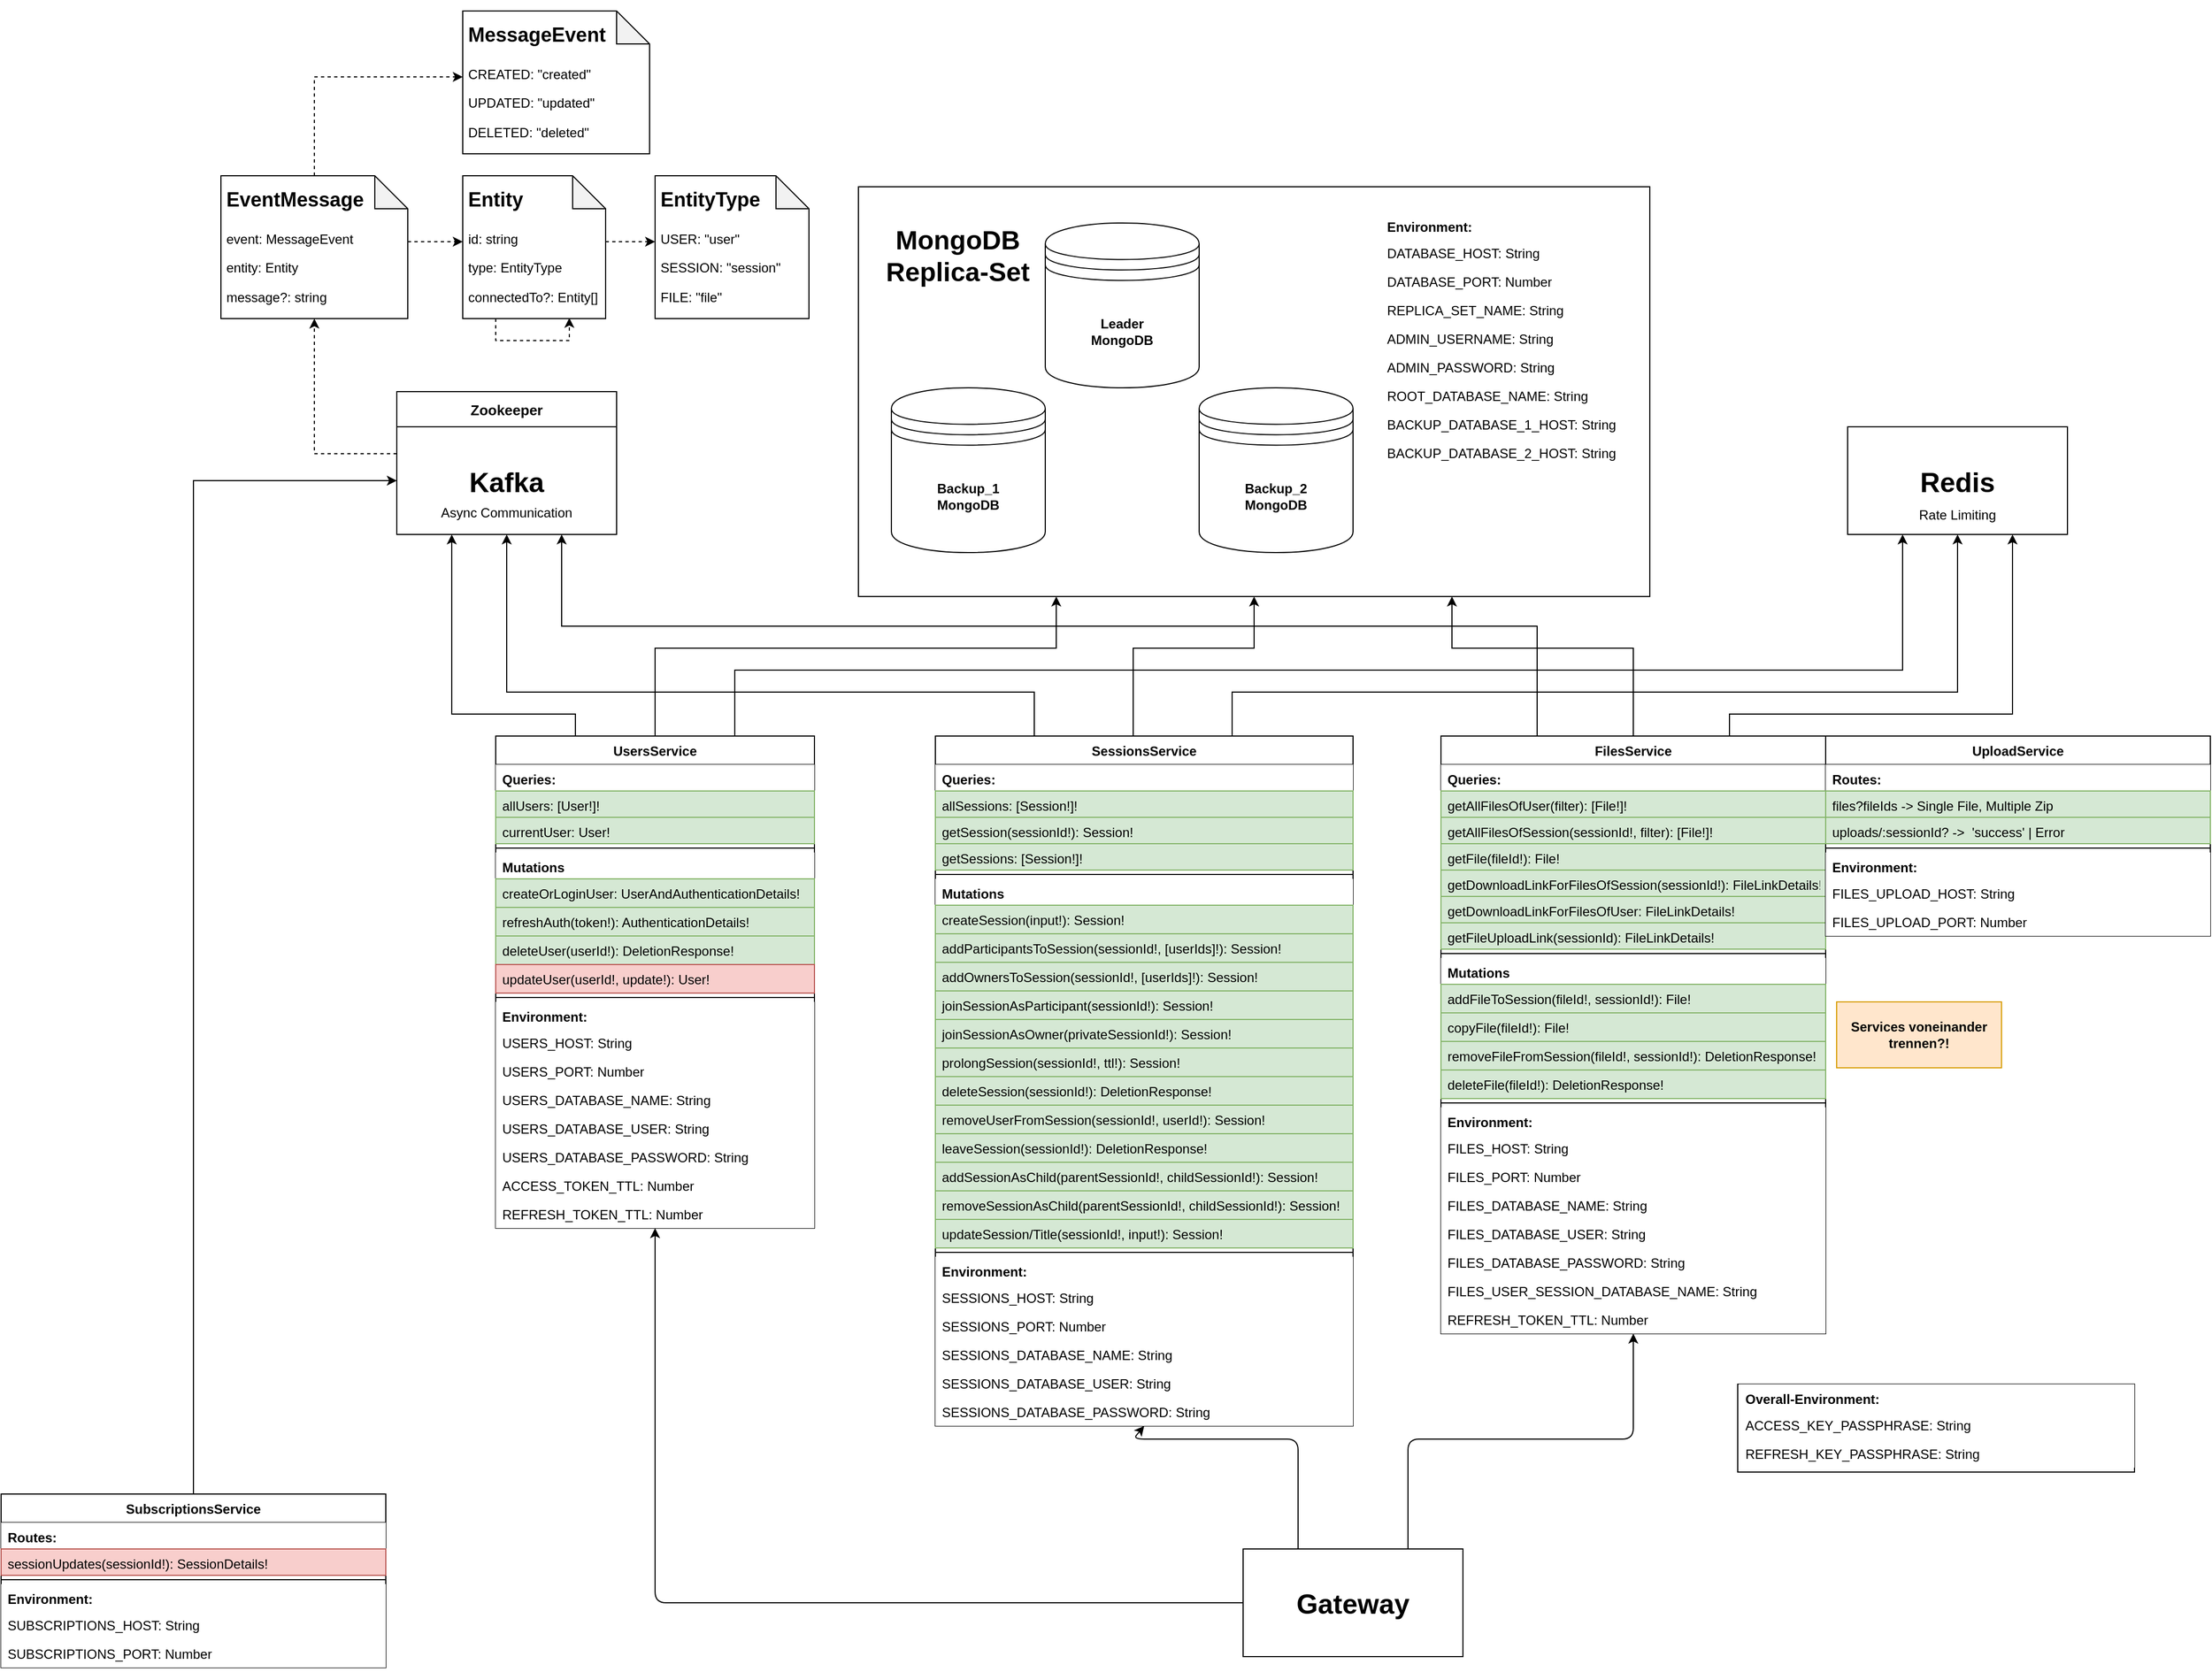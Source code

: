 <mxfile version="12.1.3" pages="1"><diagram id="fNqIOJoIhaopJWp12qnv" name="Page-1"><mxGraphModel dx="3446" dy="1988" grid="1" gridSize="10" guides="1" tooltips="1" connect="1" arrows="1" fold="1" page="1" pageScale="1" pageWidth="827" pageHeight="1169" math="0" shadow="0"><root><mxCell id="0"/><mxCell id="1" parent="0"/><mxCell id="XW1M_6b0u0QItPGbCKj_-190" style="edgeStyle=orthogonalEdgeStyle;rounded=0;orthogonalLoop=1;jettySize=auto;html=1;exitX=0.5;exitY=0;exitDx=0;exitDy=0;entryX=0.25;entryY=1;entryDx=0;entryDy=0;fontColor=#000000;" edge="1" parent="1" source="XW1M_6b0u0QItPGbCKj_-10" target="XW1M_6b0u0QItPGbCKj_-149"><mxGeometry relative="1" as="geometry"><Array as="points"><mxPoint x="185" y="450"/><mxPoint x="550" y="450"/></Array></mxGeometry></mxCell><mxCell id="XW1M_6b0u0QItPGbCKj_-191" style="edgeStyle=orthogonalEdgeStyle;rounded=0;orthogonalLoop=1;jettySize=auto;html=1;exitX=0.75;exitY=0;exitDx=0;exitDy=0;entryX=0.25;entryY=1;entryDx=0;entryDy=0;fontColor=#000000;" edge="1" parent="1" source="XW1M_6b0u0QItPGbCKj_-10" target="XW1M_6b0u0QItPGbCKj_-164"><mxGeometry relative="1" as="geometry"><Array as="points"><mxPoint x="258" y="470"/><mxPoint x="1320" y="470"/></Array></mxGeometry></mxCell><mxCell id="XW1M_6b0u0QItPGbCKj_-192" style="edgeStyle=orthogonalEdgeStyle;rounded=0;orthogonalLoop=1;jettySize=auto;html=1;exitX=0.25;exitY=0;exitDx=0;exitDy=0;entryX=0.25;entryY=1;entryDx=0;entryDy=0;fontColor=#000000;" edge="1" parent="1" source="XW1M_6b0u0QItPGbCKj_-10" target="XW1M_6b0u0QItPGbCKj_-160"><mxGeometry relative="1" as="geometry"><Array as="points"><mxPoint x="113" y="510"/><mxPoint y="510"/></Array></mxGeometry></mxCell><mxCell id="XW1M_6b0u0QItPGbCKj_-10" value="UsersService" style="swimlane;fontStyle=1;align=center;verticalAlign=top;childLayout=stackLayout;horizontal=1;startSize=26;horizontalStack=0;resizeParent=1;resizeParentMax=0;resizeLast=0;collapsible=1;marginBottom=0;fillColor=#ffffff;" vertex="1" parent="1"><mxGeometry x="40" y="530" width="290" height="448" as="geometry"/></mxCell><mxCell id="XW1M_6b0u0QItPGbCKj_-11" value="Queries:" style="text;strokeColor=none;fillColor=#ffffff;align=left;verticalAlign=top;spacingLeft=4;spacingRight=4;overflow=hidden;rotatable=0;points=[[0,0.5],[1,0.5]];portConstraint=eastwest;fontColor=#000000;fontStyle=1" vertex="1" parent="XW1M_6b0u0QItPGbCKj_-10"><mxGeometry y="26" width="290" height="24" as="geometry"/></mxCell><mxCell id="XW1M_6b0u0QItPGbCKj_-32" value="allUsers: [User!]!" style="text;strokeColor=#82b366;fillColor=#d5e8d4;align=left;verticalAlign=top;spacingLeft=4;spacingRight=4;overflow=hidden;rotatable=0;points=[[0,0.5],[1,0.5]];portConstraint=eastwest;fontStyle=0" vertex="1" parent="XW1M_6b0u0QItPGbCKj_-10"><mxGeometry y="50" width="290" height="24" as="geometry"/></mxCell><mxCell id="XW1M_6b0u0QItPGbCKj_-27" value="currentUser: User!" style="text;strokeColor=#82b366;fillColor=#d5e8d4;align=left;verticalAlign=top;spacingLeft=4;spacingRight=4;overflow=hidden;rotatable=0;points=[[0,0.5],[1,0.5]];portConstraint=eastwest;fontStyle=0" vertex="1" parent="XW1M_6b0u0QItPGbCKj_-10"><mxGeometry y="74" width="290" height="24" as="geometry"/></mxCell><mxCell id="XW1M_6b0u0QItPGbCKj_-28" value="" style="line;strokeWidth=1;fillColor=none;align=left;verticalAlign=middle;spacingTop=-1;spacingLeft=3;spacingRight=3;rotatable=0;labelPosition=right;points=[];portConstraint=eastwest;fontColor=#000000;" vertex="1" parent="XW1M_6b0u0QItPGbCKj_-10"><mxGeometry y="98" width="290" height="8" as="geometry"/></mxCell><mxCell id="XW1M_6b0u0QItPGbCKj_-33" value="Mutations" style="text;strokeColor=none;fillColor=#ffffff;align=left;verticalAlign=top;spacingLeft=4;spacingRight=4;overflow=hidden;rotatable=0;points=[[0,0.5],[1,0.5]];portConstraint=eastwest;fontColor=#000000;fontStyle=1" vertex="1" parent="XW1M_6b0u0QItPGbCKj_-10"><mxGeometry y="106" width="290" height="24" as="geometry"/></mxCell><mxCell id="XW1M_6b0u0QItPGbCKj_-26" value="createOrLoginUser: UserAndAuthenticationDetails!" style="text;strokeColor=#82b366;fillColor=#d5e8d4;align=left;verticalAlign=top;spacingLeft=4;spacingRight=4;overflow=hidden;rotatable=0;points=[[0,0.5],[1,0.5]];portConstraint=eastwest;fontStyle=0" vertex="1" parent="XW1M_6b0u0QItPGbCKj_-10"><mxGeometry y="130" width="290" height="26" as="geometry"/></mxCell><mxCell id="XW1M_6b0u0QItPGbCKj_-29" value="refreshAuth(token!): AuthenticationDetails!" style="text;strokeColor=#82b366;fillColor=#d5e8d4;align=left;verticalAlign=top;spacingLeft=4;spacingRight=4;overflow=hidden;rotatable=0;points=[[0,0.5],[1,0.5]];portConstraint=eastwest;fontStyle=0" vertex="1" parent="XW1M_6b0u0QItPGbCKj_-10"><mxGeometry y="156" width="290" height="26" as="geometry"/></mxCell><mxCell id="XW1M_6b0u0QItPGbCKj_-30" value="deleteUser(userId!): DeletionResponse!" style="text;strokeColor=#82b366;fillColor=#d5e8d4;align=left;verticalAlign=top;spacingLeft=4;spacingRight=4;overflow=hidden;rotatable=0;points=[[0,0.5],[1,0.5]];portConstraint=eastwest;fontStyle=0" vertex="1" parent="XW1M_6b0u0QItPGbCKj_-10"><mxGeometry y="182" width="290" height="26" as="geometry"/></mxCell><mxCell id="XW1M_6b0u0QItPGbCKj_-196" value="updateUser(userId!, update!): User!" style="text;strokeColor=#b85450;fillColor=#f8cecc;align=left;verticalAlign=top;spacingLeft=4;spacingRight=4;overflow=hidden;rotatable=0;points=[[0,0.5],[1,0.5]];portConstraint=eastwest;fontStyle=0" vertex="1" parent="XW1M_6b0u0QItPGbCKj_-10"><mxGeometry y="208" width="290" height="26" as="geometry"/></mxCell><mxCell id="XW1M_6b0u0QItPGbCKj_-31" value="" style="line;strokeWidth=1;fillColor=none;align=left;verticalAlign=middle;spacingTop=-1;spacingLeft=3;spacingRight=3;rotatable=0;labelPosition=right;points=[];portConstraint=eastwest;fontColor=#000000;" vertex="1" parent="XW1M_6b0u0QItPGbCKj_-10"><mxGeometry y="234" width="290" height="8" as="geometry"/></mxCell><mxCell id="XW1M_6b0u0QItPGbCKj_-34" value="Environment:" style="text;strokeColor=none;fillColor=#ffffff;align=left;verticalAlign=top;spacingLeft=4;spacingRight=4;overflow=hidden;rotatable=0;points=[[0,0.5],[1,0.5]];portConstraint=eastwest;fontColor=#000000;fontStyle=1" vertex="1" parent="XW1M_6b0u0QItPGbCKj_-10"><mxGeometry y="242" width="290" height="24" as="geometry"/></mxCell><mxCell id="XW1M_6b0u0QItPGbCKj_-13" value="USERS_HOST: String" style="text;strokeColor=none;fillColor=#ffffff;align=left;verticalAlign=top;spacingLeft=4;spacingRight=4;overflow=hidden;rotatable=0;points=[[0,0.5],[1,0.5]];portConstraint=eastwest;" vertex="1" parent="XW1M_6b0u0QItPGbCKj_-10"><mxGeometry y="266" width="290" height="26" as="geometry"/></mxCell><mxCell id="XW1M_6b0u0QItPGbCKj_-25" value="USERS_PORT: Number" style="text;strokeColor=none;fillColor=#ffffff;align=left;verticalAlign=top;spacingLeft=4;spacingRight=4;overflow=hidden;rotatable=0;points=[[0,0.5],[1,0.5]];portConstraint=eastwest;" vertex="1" parent="XW1M_6b0u0QItPGbCKj_-10"><mxGeometry y="292" width="290" height="26" as="geometry"/></mxCell><mxCell id="XW1M_6b0u0QItPGbCKj_-48" value="USERS_DATABASE_NAME: String" style="text;strokeColor=none;fillColor=#ffffff;align=left;verticalAlign=top;spacingLeft=4;spacingRight=4;overflow=hidden;rotatable=0;points=[[0,0.5],[1,0.5]];portConstraint=eastwest;" vertex="1" parent="XW1M_6b0u0QItPGbCKj_-10"><mxGeometry y="318" width="290" height="26" as="geometry"/></mxCell><mxCell id="XW1M_6b0u0QItPGbCKj_-49" value="USERS_DATABASE_USER: String" style="text;strokeColor=none;fillColor=#ffffff;align=left;verticalAlign=top;spacingLeft=4;spacingRight=4;overflow=hidden;rotatable=0;points=[[0,0.5],[1,0.5]];portConstraint=eastwest;" vertex="1" parent="XW1M_6b0u0QItPGbCKj_-10"><mxGeometry y="344" width="290" height="26" as="geometry"/></mxCell><mxCell id="XW1M_6b0u0QItPGbCKj_-50" value="USERS_DATABASE_PASSWORD: String" style="text;strokeColor=none;fillColor=#ffffff;align=left;verticalAlign=top;spacingLeft=4;spacingRight=4;overflow=hidden;rotatable=0;points=[[0,0.5],[1,0.5]];portConstraint=eastwest;" vertex="1" parent="XW1M_6b0u0QItPGbCKj_-10"><mxGeometry y="370" width="290" height="26" as="geometry"/></mxCell><mxCell id="XW1M_6b0u0QItPGbCKj_-51" value="ACCESS_TOKEN_TTL: Number" style="text;strokeColor=none;fillColor=#ffffff;align=left;verticalAlign=top;spacingLeft=4;spacingRight=4;overflow=hidden;rotatable=0;points=[[0,0.5],[1,0.5]];portConstraint=eastwest;" vertex="1" parent="XW1M_6b0u0QItPGbCKj_-10"><mxGeometry y="396" width="290" height="26" as="geometry"/></mxCell><mxCell id="XW1M_6b0u0QItPGbCKj_-52" value="REFRESH_TOKEN_TTL: Number" style="text;strokeColor=none;fillColor=#ffffff;align=left;verticalAlign=top;spacingLeft=4;spacingRight=4;overflow=hidden;rotatable=0;points=[[0,0.5],[1,0.5]];portConstraint=eastwest;" vertex="1" parent="XW1M_6b0u0QItPGbCKj_-10"><mxGeometry y="422" width="290" height="26" as="geometry"/></mxCell><mxCell id="XW1M_6b0u0QItPGbCKj_-187" style="edgeStyle=orthogonalEdgeStyle;rounded=0;orthogonalLoop=1;jettySize=auto;html=1;exitX=0.75;exitY=0;exitDx=0;exitDy=0;entryX=0.5;entryY=1;entryDx=0;entryDy=0;fontColor=#000000;" edge="1" parent="1" source="XW1M_6b0u0QItPGbCKj_-53" target="XW1M_6b0u0QItPGbCKj_-164"><mxGeometry relative="1" as="geometry"><Array as="points"><mxPoint x="710" y="490"/><mxPoint x="1370" y="490"/></Array></mxGeometry></mxCell><mxCell id="XW1M_6b0u0QItPGbCKj_-189" style="edgeStyle=orthogonalEdgeStyle;rounded=0;orthogonalLoop=1;jettySize=auto;html=1;exitX=0.5;exitY=0;exitDx=0;exitDy=0;fontColor=#000000;" edge="1" parent="1" source="XW1M_6b0u0QItPGbCKj_-53" target="XW1M_6b0u0QItPGbCKj_-149"><mxGeometry relative="1" as="geometry"><Array as="points"><mxPoint x="620" y="450"/><mxPoint x="730" y="450"/></Array></mxGeometry></mxCell><mxCell id="XW1M_6b0u0QItPGbCKj_-193" style="edgeStyle=orthogonalEdgeStyle;rounded=0;orthogonalLoop=1;jettySize=auto;html=1;exitX=0.25;exitY=0;exitDx=0;exitDy=0;entryX=0.5;entryY=1;entryDx=0;entryDy=0;fontColor=#000000;" edge="1" parent="1" source="XW1M_6b0u0QItPGbCKj_-53" target="XW1M_6b0u0QItPGbCKj_-160"><mxGeometry relative="1" as="geometry"><Array as="points"><mxPoint x="530" y="490"/><mxPoint x="50" y="490"/></Array></mxGeometry></mxCell><mxCell id="XW1M_6b0u0QItPGbCKj_-53" value="SessionsService" style="swimlane;fontStyle=1;align=center;verticalAlign=top;childLayout=stackLayout;horizontal=1;startSize=26;horizontalStack=0;resizeParent=1;resizeParentMax=0;resizeLast=0;collapsible=1;marginBottom=0;fillColor=#ffffff;" vertex="1" parent="1"><mxGeometry x="440" y="530" width="380" height="628" as="geometry"/></mxCell><mxCell id="XW1M_6b0u0QItPGbCKj_-54" value="Queries:" style="text;strokeColor=none;fillColor=#ffffff;align=left;verticalAlign=top;spacingLeft=4;spacingRight=4;overflow=hidden;rotatable=0;points=[[0,0.5],[1,0.5]];portConstraint=eastwest;fontColor=#000000;fontStyle=1" vertex="1" parent="XW1M_6b0u0QItPGbCKj_-53"><mxGeometry y="26" width="380" height="24" as="geometry"/></mxCell><mxCell id="XW1M_6b0u0QItPGbCKj_-55" value="allSessions: [Session!]!" style="text;strokeColor=#82b366;fillColor=#d5e8d4;align=left;verticalAlign=top;spacingLeft=4;spacingRight=4;overflow=hidden;rotatable=0;points=[[0,0.5],[1,0.5]];portConstraint=eastwest;fontStyle=0" vertex="1" parent="XW1M_6b0u0QItPGbCKj_-53"><mxGeometry y="50" width="380" height="24" as="geometry"/></mxCell><mxCell id="XW1M_6b0u0QItPGbCKj_-56" value="getSession(sessionId!): Session!" style="text;strokeColor=#82b366;fillColor=#d5e8d4;align=left;verticalAlign=top;spacingLeft=4;spacingRight=4;overflow=hidden;rotatable=0;points=[[0,0.5],[1,0.5]];portConstraint=eastwest;fontStyle=0" vertex="1" parent="XW1M_6b0u0QItPGbCKj_-53"><mxGeometry y="74" width="380" height="24" as="geometry"/></mxCell><mxCell id="XW1M_6b0u0QItPGbCKj_-197" value="getSessions: [Session!]!" style="text;strokeColor=#82b366;fillColor=#d5e8d4;align=left;verticalAlign=top;spacingLeft=4;spacingRight=4;overflow=hidden;rotatable=0;points=[[0,0.5],[1,0.5]];portConstraint=eastwest;fontStyle=0" vertex="1" parent="XW1M_6b0u0QItPGbCKj_-53"><mxGeometry y="98" width="380" height="24" as="geometry"/></mxCell><mxCell id="XW1M_6b0u0QItPGbCKj_-57" value="" style="line;strokeWidth=1;fillColor=none;align=left;verticalAlign=middle;spacingTop=-1;spacingLeft=3;spacingRight=3;rotatable=0;labelPosition=right;points=[];portConstraint=eastwest;fontColor=#000000;" vertex="1" parent="XW1M_6b0u0QItPGbCKj_-53"><mxGeometry y="122" width="380" height="8" as="geometry"/></mxCell><mxCell id="XW1M_6b0u0QItPGbCKj_-58" value="Mutations" style="text;strokeColor=none;fillColor=#ffffff;align=left;verticalAlign=top;spacingLeft=4;spacingRight=4;overflow=hidden;rotatable=0;points=[[0,0.5],[1,0.5]];portConstraint=eastwest;fontColor=#000000;fontStyle=1" vertex="1" parent="XW1M_6b0u0QItPGbCKj_-53"><mxGeometry y="130" width="380" height="24" as="geometry"/></mxCell><mxCell id="XW1M_6b0u0QItPGbCKj_-59" value="createSession(input!): Session!" style="text;strokeColor=#82b366;fillColor=#d5e8d4;align=left;verticalAlign=top;spacingLeft=4;spacingRight=4;overflow=hidden;rotatable=0;points=[[0,0.5],[1,0.5]];portConstraint=eastwest;fontStyle=0" vertex="1" parent="XW1M_6b0u0QItPGbCKj_-53"><mxGeometry y="154" width="380" height="26" as="geometry"/></mxCell><mxCell id="XW1M_6b0u0QItPGbCKj_-60" value="addParticipantsToSession(sessionId!, [userIds]!): Session!" style="text;strokeColor=#82b366;fillColor=#d5e8d4;align=left;verticalAlign=top;spacingLeft=4;spacingRight=4;overflow=hidden;rotatable=0;points=[[0,0.5],[1,0.5]];portConstraint=eastwest;fontStyle=0" vertex="1" parent="XW1M_6b0u0QItPGbCKj_-53"><mxGeometry y="180" width="380" height="26" as="geometry"/></mxCell><mxCell id="XW1M_6b0u0QItPGbCKj_-71" value="addOwnersToSession(sessionId!, [userIds]!): Session!" style="text;strokeColor=#82b366;fillColor=#d5e8d4;align=left;verticalAlign=top;spacingLeft=4;spacingRight=4;overflow=hidden;rotatable=0;points=[[0,0.5],[1,0.5]];portConstraint=eastwest;fontStyle=0" vertex="1" parent="XW1M_6b0u0QItPGbCKj_-53"><mxGeometry y="206" width="380" height="26" as="geometry"/></mxCell><mxCell id="XW1M_6b0u0QItPGbCKj_-73" value="joinSessionAsParticipant(sessionId!): Session!" style="text;strokeColor=#82b366;fillColor=#d5e8d4;align=left;verticalAlign=top;spacingLeft=4;spacingRight=4;overflow=hidden;rotatable=0;points=[[0,0.5],[1,0.5]];portConstraint=eastwest;fontStyle=0" vertex="1" parent="XW1M_6b0u0QItPGbCKj_-53"><mxGeometry y="232" width="380" height="26" as="geometry"/></mxCell><mxCell id="XW1M_6b0u0QItPGbCKj_-72" value="joinSessionAsOwner(privateSessionId!): Session!" style="text;strokeColor=#82b366;fillColor=#d5e8d4;align=left;verticalAlign=top;spacingLeft=4;spacingRight=4;overflow=hidden;rotatable=0;points=[[0,0.5],[1,0.5]];portConstraint=eastwest;fontStyle=0" vertex="1" parent="XW1M_6b0u0QItPGbCKj_-53"><mxGeometry y="258" width="380" height="26" as="geometry"/></mxCell><mxCell id="XW1M_6b0u0QItPGbCKj_-74" value="prolongSession(sessionId!, ttl!): Session!" style="text;strokeColor=#82b366;fillColor=#d5e8d4;align=left;verticalAlign=top;spacingLeft=4;spacingRight=4;overflow=hidden;rotatable=0;points=[[0,0.5],[1,0.5]];portConstraint=eastwest;fontStyle=0" vertex="1" parent="XW1M_6b0u0QItPGbCKj_-53"><mxGeometry y="284" width="380" height="26" as="geometry"/></mxCell><mxCell id="XW1M_6b0u0QItPGbCKj_-61" value="deleteSession(sessionId!): DeletionResponse!" style="text;strokeColor=#82b366;fillColor=#d5e8d4;align=left;verticalAlign=top;spacingLeft=4;spacingRight=4;overflow=hidden;rotatable=0;points=[[0,0.5],[1,0.5]];portConstraint=eastwest;fontStyle=0" vertex="1" parent="XW1M_6b0u0QItPGbCKj_-53"><mxGeometry y="310" width="380" height="26" as="geometry"/></mxCell><mxCell id="XW1M_6b0u0QItPGbCKj_-75" value="removeUserFromSession(sessionId!, userId!): Session!" style="text;strokeColor=#82b366;fillColor=#d5e8d4;align=left;verticalAlign=top;spacingLeft=4;spacingRight=4;overflow=hidden;rotatable=0;points=[[0,0.5],[1,0.5]];portConstraint=eastwest;fontStyle=0" vertex="1" parent="XW1M_6b0u0QItPGbCKj_-53"><mxGeometry y="336" width="380" height="26" as="geometry"/></mxCell><mxCell id="XW1M_6b0u0QItPGbCKj_-76" value="leaveSession(sessionId!): DeletionResponse!" style="text;strokeColor=#82b366;fillColor=#d5e8d4;align=left;verticalAlign=top;spacingLeft=4;spacingRight=4;overflow=hidden;rotatable=0;points=[[0,0.5],[1,0.5]];portConstraint=eastwest;fontStyle=0" vertex="1" parent="XW1M_6b0u0QItPGbCKj_-53"><mxGeometry y="362" width="380" height="26" as="geometry"/></mxCell><mxCell id="XW1M_6b0u0QItPGbCKj_-77" value="addSessionAsChild(parentSessionId!, childSessionId!): Session!" style="text;strokeColor=#82b366;fillColor=#d5e8d4;align=left;verticalAlign=top;spacingLeft=4;spacingRight=4;overflow=hidden;rotatable=0;points=[[0,0.5],[1,0.5]];portConstraint=eastwest;fontStyle=0" vertex="1" parent="XW1M_6b0u0QItPGbCKj_-53"><mxGeometry y="388" width="380" height="26" as="geometry"/></mxCell><mxCell id="XW1M_6b0u0QItPGbCKj_-198" value="removeSessionAsChild(parentSessionId!, childSessionId!): Session!" style="text;strokeColor=#82b366;fillColor=#d5e8d4;align=left;verticalAlign=top;spacingLeft=4;spacingRight=4;overflow=hidden;rotatable=0;points=[[0,0.5],[1,0.5]];portConstraint=eastwest;fontStyle=0" vertex="1" parent="XW1M_6b0u0QItPGbCKj_-53"><mxGeometry y="414" width="380" height="26" as="geometry"/></mxCell><mxCell id="XW1M_6b0u0QItPGbCKj_-199" value="updateSession/Title(sessionId!, input!): Session!" style="text;strokeColor=#82b366;fillColor=#d5e8d4;align=left;verticalAlign=top;spacingLeft=4;spacingRight=4;overflow=hidden;rotatable=0;points=[[0,0.5],[1,0.5]];portConstraint=eastwest;fontStyle=0" vertex="1" parent="XW1M_6b0u0QItPGbCKj_-53"><mxGeometry y="440" width="380" height="26" as="geometry"/></mxCell><mxCell id="XW1M_6b0u0QItPGbCKj_-62" value="" style="line;strokeWidth=1;fillColor=none;align=left;verticalAlign=middle;spacingTop=-1;spacingLeft=3;spacingRight=3;rotatable=0;labelPosition=right;points=[];portConstraint=eastwest;fontColor=#000000;" vertex="1" parent="XW1M_6b0u0QItPGbCKj_-53"><mxGeometry y="466" width="380" height="8" as="geometry"/></mxCell><mxCell id="XW1M_6b0u0QItPGbCKj_-63" value="Environment:" style="text;strokeColor=none;fillColor=#ffffff;align=left;verticalAlign=top;spacingLeft=4;spacingRight=4;overflow=hidden;rotatable=0;points=[[0,0.5],[1,0.5]];portConstraint=eastwest;fontColor=#000000;fontStyle=1" vertex="1" parent="XW1M_6b0u0QItPGbCKj_-53"><mxGeometry y="474" width="380" height="24" as="geometry"/></mxCell><mxCell id="XW1M_6b0u0QItPGbCKj_-64" value="SESSIONS_HOST: String" style="text;strokeColor=none;fillColor=#ffffff;align=left;verticalAlign=top;spacingLeft=4;spacingRight=4;overflow=hidden;rotatable=0;points=[[0,0.5],[1,0.5]];portConstraint=eastwest;" vertex="1" parent="XW1M_6b0u0QItPGbCKj_-53"><mxGeometry y="498" width="380" height="26" as="geometry"/></mxCell><mxCell id="XW1M_6b0u0QItPGbCKj_-65" value="SESSIONS_PORT: Number" style="text;strokeColor=none;fillColor=#ffffff;align=left;verticalAlign=top;spacingLeft=4;spacingRight=4;overflow=hidden;rotatable=0;points=[[0,0.5],[1,0.5]];portConstraint=eastwest;" vertex="1" parent="XW1M_6b0u0QItPGbCKj_-53"><mxGeometry y="524" width="380" height="26" as="geometry"/></mxCell><mxCell id="XW1M_6b0u0QItPGbCKj_-66" value="SESSIONS_DATABASE_NAME: String" style="text;strokeColor=none;fillColor=#ffffff;align=left;verticalAlign=top;spacingLeft=4;spacingRight=4;overflow=hidden;rotatable=0;points=[[0,0.5],[1,0.5]];portConstraint=eastwest;" vertex="1" parent="XW1M_6b0u0QItPGbCKj_-53"><mxGeometry y="550" width="380" height="26" as="geometry"/></mxCell><mxCell id="XW1M_6b0u0QItPGbCKj_-67" value="SESSIONS_DATABASE_USER: String" style="text;strokeColor=none;fillColor=#ffffff;align=left;verticalAlign=top;spacingLeft=4;spacingRight=4;overflow=hidden;rotatable=0;points=[[0,0.5],[1,0.5]];portConstraint=eastwest;" vertex="1" parent="XW1M_6b0u0QItPGbCKj_-53"><mxGeometry y="576" width="380" height="26" as="geometry"/></mxCell><mxCell id="XW1M_6b0u0QItPGbCKj_-68" value="SESSIONS_DATABASE_PASSWORD: String" style="text;strokeColor=none;fillColor=#ffffff;align=left;verticalAlign=top;spacingLeft=4;spacingRight=4;overflow=hidden;rotatable=0;points=[[0,0.5],[1,0.5]];portConstraint=eastwest;" vertex="1" parent="XW1M_6b0u0QItPGbCKj_-53"><mxGeometry y="602" width="380" height="26" as="geometry"/></mxCell><mxCell id="XW1M_6b0u0QItPGbCKj_-147" value="" style="group" vertex="1" connectable="0" parent="1"><mxGeometry x="1170" y="1120" width="361" height="80" as="geometry"/></mxCell><mxCell id="XW1M_6b0u0QItPGbCKj_-145" value="" style="rounded=0;whiteSpace=wrap;html=1;strokeColor=#000000;fillColor=#ffffff;fontColor=#000000;" vertex="1" parent="XW1M_6b0u0QItPGbCKj_-147"><mxGeometry width="361" height="80" as="geometry"/></mxCell><mxCell id="XW1M_6b0u0QItPGbCKj_-142" value="Overall-Environment:" style="text;strokeColor=none;fillColor=#ffffff;align=left;verticalAlign=top;spacingLeft=4;spacingRight=4;overflow=hidden;rotatable=0;points=[[0,0.5],[1,0.5]];portConstraint=eastwest;fontColor=#000000;fontStyle=1" vertex="1" parent="XW1M_6b0u0QItPGbCKj_-147"><mxGeometry x="1" width="360" height="24" as="geometry"/></mxCell><mxCell id="XW1M_6b0u0QItPGbCKj_-143" value="ACCESS_KEY_PASSPHRASE: String" style="text;strokeColor=none;fillColor=#ffffff;align=left;verticalAlign=top;spacingLeft=4;spacingRight=4;overflow=hidden;rotatable=0;points=[[0,0.5],[1,0.5]];portConstraint=eastwest;" vertex="1" parent="XW1M_6b0u0QItPGbCKj_-147"><mxGeometry x="1" y="24" width="360" height="26" as="geometry"/></mxCell><mxCell id="XW1M_6b0u0QItPGbCKj_-144" value="REFRESH_KEY_PASSPHRASE: String" style="text;strokeColor=none;fillColor=#ffffff;align=left;verticalAlign=top;spacingLeft=4;spacingRight=4;overflow=hidden;rotatable=0;points=[[0,0.5],[1,0.5]];portConstraint=eastwest;" vertex="1" parent="XW1M_6b0u0QItPGbCKj_-147"><mxGeometry x="1" y="50" width="360" height="26" as="geometry"/></mxCell><mxCell id="XW1M_6b0u0QItPGbCKj_-150" value="" style="group" vertex="1" connectable="0" parent="1"><mxGeometry x="370" y="30" width="720" height="373" as="geometry"/></mxCell><mxCell id="XW1M_6b0u0QItPGbCKj_-149" value="" style="rounded=0;whiteSpace=wrap;html=1;strokeColor=#000000;fillColor=#ffffff;fontColor=#000000;" vertex="1" parent="XW1M_6b0u0QItPGbCKj_-150"><mxGeometry width="720" height="373" as="geometry"/></mxCell><mxCell id="XW1M_6b0u0QItPGbCKj_-126" value="&lt;b&gt;Leader&lt;br&gt;MongoDB&lt;/b&gt;" style="shape=datastore;whiteSpace=wrap;html=1;" vertex="1" parent="XW1M_6b0u0QItPGbCKj_-150"><mxGeometry x="170" y="33" width="140" height="150" as="geometry"/></mxCell><mxCell id="XW1M_6b0u0QItPGbCKj_-127" value="&lt;b&gt;Backup_1&lt;br&gt;MongoDB&lt;/b&gt;" style="shape=datastore;whiteSpace=wrap;html=1;" vertex="1" parent="XW1M_6b0u0QItPGbCKj_-150"><mxGeometry x="30" y="183" width="140" height="150" as="geometry"/></mxCell><mxCell id="XW1M_6b0u0QItPGbCKj_-128" value="&lt;b&gt;Backup_2&lt;br&gt;MongoDB&lt;/b&gt;" style="shape=datastore;whiteSpace=wrap;html=1;" vertex="1" parent="XW1M_6b0u0QItPGbCKj_-150"><mxGeometry x="310" y="183" width="140" height="150" as="geometry"/></mxCell><mxCell id="XW1M_6b0u0QItPGbCKj_-130" value="MongoDB&lt;br&gt;Replica-Set" style="text;strokeColor=none;fillColor=none;html=1;fontSize=24;fontStyle=1;verticalAlign=middle;align=center;" vertex="1" parent="XW1M_6b0u0QItPGbCKj_-150"><mxGeometry x="40" y="43" width="100" height="40" as="geometry"/></mxCell><mxCell id="XW1M_6b0u0QItPGbCKj_-132" value="Environment:" style="text;strokeColor=none;fillColor=#ffffff;align=left;verticalAlign=top;spacingLeft=4;spacingRight=4;overflow=hidden;rotatable=0;points=[[0,0.5],[1,0.5]];portConstraint=eastwest;fontColor=#000000;fontStyle=1" vertex="1" parent="XW1M_6b0u0QItPGbCKj_-150"><mxGeometry x="475" y="23" width="225" height="24" as="geometry"/></mxCell><mxCell id="XW1M_6b0u0QItPGbCKj_-133" value="DATABASE_HOST: String" style="text;strokeColor=none;fillColor=#ffffff;align=left;verticalAlign=top;spacingLeft=4;spacingRight=4;overflow=hidden;rotatable=0;points=[[0,0.5],[1,0.5]];portConstraint=eastwest;" vertex="1" parent="XW1M_6b0u0QItPGbCKj_-150"><mxGeometry x="475" y="47" width="225" height="26" as="geometry"/></mxCell><mxCell id="XW1M_6b0u0QItPGbCKj_-134" value="DATABASE_PORT: Number" style="text;strokeColor=none;fillColor=#ffffff;align=left;verticalAlign=top;spacingLeft=4;spacingRight=4;overflow=hidden;rotatable=0;points=[[0,0.5],[1,0.5]];portConstraint=eastwest;" vertex="1" parent="XW1M_6b0u0QItPGbCKj_-150"><mxGeometry x="475" y="73" width="235" height="26" as="geometry"/></mxCell><mxCell id="XW1M_6b0u0QItPGbCKj_-135" value="REPLICA_SET_NAME: String" style="text;strokeColor=none;fillColor=#ffffff;align=left;verticalAlign=top;spacingLeft=4;spacingRight=4;overflow=hidden;rotatable=0;points=[[0,0.5],[1,0.5]];portConstraint=eastwest;" vertex="1" parent="XW1M_6b0u0QItPGbCKj_-150"><mxGeometry x="475" y="99" width="235" height="26" as="geometry"/></mxCell><mxCell id="XW1M_6b0u0QItPGbCKj_-137" value="ADMIN_USERNAME: String" style="text;strokeColor=none;fillColor=#ffffff;align=left;verticalAlign=top;spacingLeft=4;spacingRight=4;overflow=hidden;rotatable=0;points=[[0,0.5],[1,0.5]];portConstraint=eastwest;" vertex="1" parent="XW1M_6b0u0QItPGbCKj_-150"><mxGeometry x="475" y="125" width="235" height="26" as="geometry"/></mxCell><mxCell id="XW1M_6b0u0QItPGbCKj_-138" value="ADMIN_PASSWORD: String" style="text;strokeColor=none;fillColor=#ffffff;align=left;verticalAlign=top;spacingLeft=4;spacingRight=4;overflow=hidden;rotatable=0;points=[[0,0.5],[1,0.5]];portConstraint=eastwest;" vertex="1" parent="XW1M_6b0u0QItPGbCKj_-150"><mxGeometry x="475" y="151" width="235" height="26" as="geometry"/></mxCell><mxCell id="XW1M_6b0u0QItPGbCKj_-139" value="ROOT_DATABASE_NAME: String" style="text;strokeColor=none;fillColor=#ffffff;align=left;verticalAlign=top;spacingLeft=4;spacingRight=4;overflow=hidden;rotatable=0;points=[[0,0.5],[1,0.5]];portConstraint=eastwest;" vertex="1" parent="XW1M_6b0u0QItPGbCKj_-150"><mxGeometry x="475" y="177" width="235" height="26" as="geometry"/></mxCell><mxCell id="XW1M_6b0u0QItPGbCKj_-140" value="BACKUP_DATABASE_1_HOST: String" style="text;strokeColor=none;fillColor=#ffffff;align=left;verticalAlign=top;spacingLeft=4;spacingRight=4;overflow=hidden;rotatable=0;points=[[0,0.5],[1,0.5]];portConstraint=eastwest;" vertex="1" parent="XW1M_6b0u0QItPGbCKj_-150"><mxGeometry x="475" y="203" width="235" height="26" as="geometry"/></mxCell><mxCell id="XW1M_6b0u0QItPGbCKj_-141" value="BACKUP_DATABASE_2_HOST: String" style="text;strokeColor=none;fillColor=#ffffff;align=left;verticalAlign=top;spacingLeft=4;spacingRight=4;overflow=hidden;rotatable=0;points=[[0,0.5],[1,0.5]];portConstraint=eastwest;" vertex="1" parent="XW1M_6b0u0QItPGbCKj_-150"><mxGeometry x="475" y="229" width="235" height="26" as="geometry"/></mxCell><mxCell id="XW1M_6b0u0QItPGbCKj_-167" value="" style="group" vertex="1" connectable="0" parent="1"><mxGeometry x="1270" y="248.5" width="200" height="98" as="geometry"/></mxCell><mxCell id="XW1M_6b0u0QItPGbCKj_-164" value="&lt;b&gt;&lt;font style=&quot;font-size: 25px&quot;&gt;Redis&lt;br&gt;&lt;/font&gt;&lt;/b&gt;" style="rounded=0;whiteSpace=wrap;html=1;strokeColor=#000000;fillColor=#ffffff;fontColor=#000000;" vertex="1" parent="XW1M_6b0u0QItPGbCKj_-167"><mxGeometry width="200" height="98" as="geometry"/></mxCell><mxCell id="XW1M_6b0u0QItPGbCKj_-166" value="Rate Limiting" style="text;html=1;strokeColor=none;fillColor=none;align=center;verticalAlign=middle;whiteSpace=wrap;rounded=0;fontColor=#000000;" vertex="1" parent="XW1M_6b0u0QItPGbCKj_-167"><mxGeometry x="25" y="70" width="150" height="20" as="geometry"/></mxCell><mxCell id="XW1M_6b0u0QItPGbCKj_-168" value="" style="group" vertex="1" connectable="0" parent="1"><mxGeometry x="-50" y="216.5" width="200" height="130" as="geometry"/></mxCell><mxCell id="XW1M_6b0u0QItPGbCKj_-162" value="" style="group" vertex="1" connectable="0" parent="XW1M_6b0u0QItPGbCKj_-168"><mxGeometry width="200" height="130" as="geometry"/></mxCell><mxCell id="XW1M_6b0u0QItPGbCKj_-160" value="&lt;b style=&quot;font-size: 25px&quot;&gt;&lt;font style=&quot;font-size: 25px&quot;&gt;Kafka&lt;br&gt;&lt;/font&gt;&lt;/b&gt;" style="rounded=0;whiteSpace=wrap;html=1;strokeColor=#000000;fillColor=#ffffff;fontColor=#000000;" vertex="1" parent="XW1M_6b0u0QItPGbCKj_-162"><mxGeometry y="32" width="200" height="98" as="geometry"/></mxCell><mxCell id="XW1M_6b0u0QItPGbCKj_-161" value="&lt;b&gt;&lt;font style=&quot;font-size: 13px&quot;&gt;Zookeeper&lt;/font&gt;&lt;/b&gt;" style="rounded=0;whiteSpace=wrap;html=1;strokeColor=#000000;fillColor=#ffffff;fontColor=#000000;" vertex="1" parent="XW1M_6b0u0QItPGbCKj_-162"><mxGeometry width="200" height="32" as="geometry"/></mxCell><mxCell id="XW1M_6b0u0QItPGbCKj_-165" value="Async Communication" style="text;html=1;strokeColor=none;fillColor=none;align=center;verticalAlign=middle;whiteSpace=wrap;rounded=0;fontColor=#000000;" vertex="1" parent="XW1M_6b0u0QItPGbCKj_-162"><mxGeometry x="25" y="100" width="150" height="20" as="geometry"/></mxCell><mxCell id="XW1M_6b0u0QItPGbCKj_-195" style="edgeStyle=orthogonalEdgeStyle;rounded=0;orthogonalLoop=1;jettySize=auto;html=1;exitX=0.5;exitY=0;exitDx=0;exitDy=0;entryX=0;entryY=0.5;entryDx=0;entryDy=0;fontColor=#000000;" edge="1" parent="1" source="XW1M_6b0u0QItPGbCKj_-172" target="XW1M_6b0u0QItPGbCKj_-160"><mxGeometry relative="1" as="geometry"/></mxCell><mxCell id="XW1M_6b0u0QItPGbCKj_-172" value="SubscriptionsService" style="swimlane;fontStyle=1;align=center;verticalAlign=top;childLayout=stackLayout;horizontal=1;startSize=26;horizontalStack=0;resizeParent=1;resizeParentMax=0;resizeLast=0;collapsible=1;marginBottom=0;fillColor=#ffffff;" vertex="1" parent="1"><mxGeometry x="-410" y="1220" width="350" height="158" as="geometry"/></mxCell><mxCell id="XW1M_6b0u0QItPGbCKj_-173" value="Routes:" style="text;strokeColor=none;fillColor=#ffffff;align=left;verticalAlign=top;spacingLeft=4;spacingRight=4;overflow=hidden;rotatable=0;points=[[0,0.5],[1,0.5]];portConstraint=eastwest;fontColor=#000000;fontStyle=1" vertex="1" parent="XW1M_6b0u0QItPGbCKj_-172"><mxGeometry y="26" width="350" height="24" as="geometry"/></mxCell><mxCell id="XW1M_6b0u0QItPGbCKj_-177" value="sessionUpdates(sessionId!): SessionDetails!" style="text;strokeColor=#b85450;fillColor=#f8cecc;align=left;verticalAlign=top;spacingLeft=4;spacingRight=4;overflow=hidden;rotatable=0;points=[[0,0.5],[1,0.5]];portConstraint=eastwest;fontStyle=0" vertex="1" parent="XW1M_6b0u0QItPGbCKj_-172"><mxGeometry y="50" width="350" height="24" as="geometry"/></mxCell><mxCell id="XW1M_6b0u0QItPGbCKj_-178" value="" style="line;strokeWidth=1;fillColor=none;align=left;verticalAlign=middle;spacingTop=-1;spacingLeft=3;spacingRight=3;rotatable=0;labelPosition=right;points=[];portConstraint=eastwest;fontColor=#000000;" vertex="1" parent="XW1M_6b0u0QItPGbCKj_-172"><mxGeometry y="74" width="350" height="8" as="geometry"/></mxCell><mxCell id="XW1M_6b0u0QItPGbCKj_-179" value="Environment:" style="text;strokeColor=none;fillColor=#ffffff;align=left;verticalAlign=top;spacingLeft=4;spacingRight=4;overflow=hidden;rotatable=0;points=[[0,0.5],[1,0.5]];portConstraint=eastwest;fontColor=#000000;fontStyle=1" vertex="1" parent="XW1M_6b0u0QItPGbCKj_-172"><mxGeometry y="82" width="350" height="24" as="geometry"/></mxCell><mxCell id="XW1M_6b0u0QItPGbCKj_-180" value="SUBSCRIPTIONS_HOST: String" style="text;strokeColor=none;fillColor=#ffffff;align=left;verticalAlign=top;spacingLeft=4;spacingRight=4;overflow=hidden;rotatable=0;points=[[0,0.5],[1,0.5]];portConstraint=eastwest;" vertex="1" parent="XW1M_6b0u0QItPGbCKj_-172"><mxGeometry y="106" width="350" height="26" as="geometry"/></mxCell><mxCell id="XW1M_6b0u0QItPGbCKj_-181" value="SUBSCRIPTIONS_PORT: Number" style="text;strokeColor=none;fillColor=#ffffff;align=left;verticalAlign=top;spacingLeft=4;spacingRight=4;overflow=hidden;rotatable=0;points=[[0,0.5],[1,0.5]];portConstraint=eastwest;" vertex="1" parent="XW1M_6b0u0QItPGbCKj_-172"><mxGeometry y="132" width="350" height="26" as="geometry"/></mxCell><mxCell id="XW1M_6b0u0QItPGbCKj_-169" value="" style="group" vertex="1" connectable="0" parent="1"><mxGeometry x="720" y="1270" width="200" height="98" as="geometry"/></mxCell><mxCell id="XW1M_6b0u0QItPGbCKj_-170" value="&lt;b&gt;&lt;font style=&quot;font-size: 25px&quot;&gt;Gateway&lt;br&gt;&lt;/font&gt;&lt;/b&gt;" style="rounded=0;whiteSpace=wrap;html=1;strokeColor=#000000;fillColor=#ffffff;fontColor=#000000;" vertex="1" parent="XW1M_6b0u0QItPGbCKj_-169"><mxGeometry width="200" height="98" as="geometry"/></mxCell><mxCell id="XW1M_6b0u0QItPGbCKj_-182" value="" style="group" vertex="1" connectable="0" parent="1"><mxGeometry x="900" y="530" width="700" height="544" as="geometry"/></mxCell><mxCell id="XW1M_6b0u0QItPGbCKj_-78" value="FilesService" style="swimlane;fontStyle=1;align=center;verticalAlign=top;childLayout=stackLayout;horizontal=1;startSize=26;horizontalStack=0;resizeParent=1;resizeParentMax=0;resizeLast=0;collapsible=1;marginBottom=0;fillColor=#ffffff;" vertex="1" parent="XW1M_6b0u0QItPGbCKj_-182"><mxGeometry width="350" height="544" as="geometry"/></mxCell><mxCell id="XW1M_6b0u0QItPGbCKj_-79" value="Queries:" style="text;strokeColor=none;fillColor=#ffffff;align=left;verticalAlign=top;spacingLeft=4;spacingRight=4;overflow=hidden;rotatable=0;points=[[0,0.5],[1,0.5]];portConstraint=eastwest;fontColor=#000000;fontStyle=1" vertex="1" parent="XW1M_6b0u0QItPGbCKj_-78"><mxGeometry y="26" width="350" height="24" as="geometry"/></mxCell><mxCell id="XW1M_6b0u0QItPGbCKj_-80" value="getAllFilesOfUser(filter): [File!]!" style="text;strokeColor=#82b366;fillColor=#d5e8d4;align=left;verticalAlign=top;spacingLeft=4;spacingRight=4;overflow=hidden;rotatable=0;points=[[0,0.5],[1,0.5]];portConstraint=eastwest;fontStyle=0" vertex="1" parent="XW1M_6b0u0QItPGbCKj_-78"><mxGeometry y="50" width="350" height="24" as="geometry"/></mxCell><mxCell id="XW1M_6b0u0QItPGbCKj_-96" value="getAllFilesOfSession(sessionId!, filter): [File!]!" style="text;strokeColor=#82b366;fillColor=#d5e8d4;align=left;verticalAlign=top;spacingLeft=4;spacingRight=4;overflow=hidden;rotatable=0;points=[[0,0.5],[1,0.5]];portConstraint=eastwest;fontStyle=0" vertex="1" parent="XW1M_6b0u0QItPGbCKj_-78"><mxGeometry y="74" width="350" height="24" as="geometry"/></mxCell><mxCell id="XW1M_6b0u0QItPGbCKj_-81" value="getFile(fileId!): File!" style="text;strokeColor=#82b366;fillColor=#d5e8d4;align=left;verticalAlign=top;spacingLeft=4;spacingRight=4;overflow=hidden;rotatable=0;points=[[0,0.5],[1,0.5]];portConstraint=eastwest;fontStyle=0" vertex="1" parent="XW1M_6b0u0QItPGbCKj_-78"><mxGeometry y="98" width="350" height="24" as="geometry"/></mxCell><mxCell id="XW1M_6b0u0QItPGbCKj_-97" value="getDownloadLinkForFilesOfSession(sessionId!): FileLinkDetails!" style="text;strokeColor=#82b366;fillColor=#d5e8d4;align=left;verticalAlign=top;spacingLeft=4;spacingRight=4;overflow=hidden;rotatable=0;points=[[0,0.5],[1,0.5]];portConstraint=eastwest;fontStyle=0" vertex="1" parent="XW1M_6b0u0QItPGbCKj_-78"><mxGeometry y="122" width="350" height="24" as="geometry"/></mxCell><mxCell id="XW1M_6b0u0QItPGbCKj_-98" value="getDownloadLinkForFilesOfUser: FileLinkDetails!" style="text;strokeColor=#82b366;fillColor=#d5e8d4;align=left;verticalAlign=top;spacingLeft=4;spacingRight=4;overflow=hidden;rotatable=0;points=[[0,0.5],[1,0.5]];portConstraint=eastwest;fontStyle=0" vertex="1" parent="XW1M_6b0u0QItPGbCKj_-78"><mxGeometry y="146" width="350" height="24" as="geometry"/></mxCell><mxCell id="XW1M_6b0u0QItPGbCKj_-99" value="getFileUploadLink(sessionId): FileLinkDetails!" style="text;strokeColor=#82b366;fillColor=#d5e8d4;align=left;verticalAlign=top;spacingLeft=4;spacingRight=4;overflow=hidden;rotatable=0;points=[[0,0.5],[1,0.5]];portConstraint=eastwest;fontStyle=0" vertex="1" parent="XW1M_6b0u0QItPGbCKj_-78"><mxGeometry y="170" width="350" height="24" as="geometry"/></mxCell><mxCell id="XW1M_6b0u0QItPGbCKj_-82" value="" style="line;strokeWidth=1;fillColor=none;align=left;verticalAlign=middle;spacingTop=-1;spacingLeft=3;spacingRight=3;rotatable=0;labelPosition=right;points=[];portConstraint=eastwest;fontColor=#000000;" vertex="1" parent="XW1M_6b0u0QItPGbCKj_-78"><mxGeometry y="194" width="350" height="8" as="geometry"/></mxCell><mxCell id="XW1M_6b0u0QItPGbCKj_-83" value="Mutations" style="text;strokeColor=none;fillColor=#ffffff;align=left;verticalAlign=top;spacingLeft=4;spacingRight=4;overflow=hidden;rotatable=0;points=[[0,0.5],[1,0.5]];portConstraint=eastwest;fontColor=#000000;fontStyle=1" vertex="1" parent="XW1M_6b0u0QItPGbCKj_-78"><mxGeometry y="202" width="350" height="24" as="geometry"/></mxCell><mxCell id="XW1M_6b0u0QItPGbCKj_-84" value="addFileToSession(fileId!, sessionId!): File!" style="text;strokeColor=#82b366;fillColor=#d5e8d4;align=left;verticalAlign=top;spacingLeft=4;spacingRight=4;overflow=hidden;rotatable=0;points=[[0,0.5],[1,0.5]];portConstraint=eastwest;fontStyle=0" vertex="1" parent="XW1M_6b0u0QItPGbCKj_-78"><mxGeometry y="226" width="350" height="26" as="geometry"/></mxCell><mxCell id="XW1M_6b0u0QItPGbCKj_-85" value="copyFile(fileId!): File!" style="text;strokeColor=#82b366;fillColor=#d5e8d4;align=left;verticalAlign=top;spacingLeft=4;spacingRight=4;overflow=hidden;rotatable=0;points=[[0,0.5],[1,0.5]];portConstraint=eastwest;fontStyle=0" vertex="1" parent="XW1M_6b0u0QItPGbCKj_-78"><mxGeometry y="252" width="350" height="26" as="geometry"/></mxCell><mxCell id="XW1M_6b0u0QItPGbCKj_-86" value="removeFileFromSession(fileId!, sessionId!): DeletionResponse!" style="text;strokeColor=#82b366;fillColor=#d5e8d4;align=left;verticalAlign=top;spacingLeft=4;spacingRight=4;overflow=hidden;rotatable=0;points=[[0,0.5],[1,0.5]];portConstraint=eastwest;fontStyle=0" vertex="1" parent="XW1M_6b0u0QItPGbCKj_-78"><mxGeometry y="278" width="350" height="26" as="geometry"/></mxCell><mxCell id="XW1M_6b0u0QItPGbCKj_-100" value="deleteFile(fileId!): DeletionResponse!" style="text;strokeColor=#82b366;fillColor=#d5e8d4;align=left;verticalAlign=top;spacingLeft=4;spacingRight=4;overflow=hidden;rotatable=0;points=[[0,0.5],[1,0.5]];portConstraint=eastwest;fontStyle=0" vertex="1" parent="XW1M_6b0u0QItPGbCKj_-78"><mxGeometry y="304" width="350" height="26" as="geometry"/></mxCell><mxCell id="XW1M_6b0u0QItPGbCKj_-87" value="" style="line;strokeWidth=1;fillColor=none;align=left;verticalAlign=middle;spacingTop=-1;spacingLeft=3;spacingRight=3;rotatable=0;labelPosition=right;points=[];portConstraint=eastwest;fontColor=#000000;" vertex="1" parent="XW1M_6b0u0QItPGbCKj_-78"><mxGeometry y="330" width="350" height="8" as="geometry"/></mxCell><mxCell id="XW1M_6b0u0QItPGbCKj_-88" value="Environment:" style="text;strokeColor=none;fillColor=#ffffff;align=left;verticalAlign=top;spacingLeft=4;spacingRight=4;overflow=hidden;rotatable=0;points=[[0,0.5],[1,0.5]];portConstraint=eastwest;fontColor=#000000;fontStyle=1" vertex="1" parent="XW1M_6b0u0QItPGbCKj_-78"><mxGeometry y="338" width="350" height="24" as="geometry"/></mxCell><mxCell id="XW1M_6b0u0QItPGbCKj_-89" value="FILES_HOST: String" style="text;strokeColor=none;fillColor=#ffffff;align=left;verticalAlign=top;spacingLeft=4;spacingRight=4;overflow=hidden;rotatable=0;points=[[0,0.5],[1,0.5]];portConstraint=eastwest;" vertex="1" parent="XW1M_6b0u0QItPGbCKj_-78"><mxGeometry y="362" width="350" height="26" as="geometry"/></mxCell><mxCell id="XW1M_6b0u0QItPGbCKj_-90" value="FILES_PORT: Number" style="text;strokeColor=none;fillColor=#ffffff;align=left;verticalAlign=top;spacingLeft=4;spacingRight=4;overflow=hidden;rotatable=0;points=[[0,0.5],[1,0.5]];portConstraint=eastwest;" vertex="1" parent="XW1M_6b0u0QItPGbCKj_-78"><mxGeometry y="388" width="350" height="26" as="geometry"/></mxCell><mxCell id="XW1M_6b0u0QItPGbCKj_-91" value="FILES_DATABASE_NAME: String" style="text;strokeColor=none;fillColor=#ffffff;align=left;verticalAlign=top;spacingLeft=4;spacingRight=4;overflow=hidden;rotatable=0;points=[[0,0.5],[1,0.5]];portConstraint=eastwest;" vertex="1" parent="XW1M_6b0u0QItPGbCKj_-78"><mxGeometry y="414" width="350" height="26" as="geometry"/></mxCell><mxCell id="XW1M_6b0u0QItPGbCKj_-92" value="FILES_DATABASE_USER: String" style="text;strokeColor=none;fillColor=#ffffff;align=left;verticalAlign=top;spacingLeft=4;spacingRight=4;overflow=hidden;rotatable=0;points=[[0,0.5],[1,0.5]];portConstraint=eastwest;" vertex="1" parent="XW1M_6b0u0QItPGbCKj_-78"><mxGeometry y="440" width="350" height="26" as="geometry"/></mxCell><mxCell id="XW1M_6b0u0QItPGbCKj_-93" value="FILES_DATABASE_PASSWORD: String" style="text;strokeColor=none;fillColor=#ffffff;align=left;verticalAlign=top;spacingLeft=4;spacingRight=4;overflow=hidden;rotatable=0;points=[[0,0.5],[1,0.5]];portConstraint=eastwest;" vertex="1" parent="XW1M_6b0u0QItPGbCKj_-78"><mxGeometry y="466" width="350" height="26" as="geometry"/></mxCell><mxCell id="XW1M_6b0u0QItPGbCKj_-94" value="FILES_USER_SESSION_DATABASE_NAME: String" style="text;strokeColor=none;fillColor=#ffffff;align=left;verticalAlign=top;spacingLeft=4;spacingRight=4;overflow=hidden;rotatable=0;points=[[0,0.5],[1,0.5]];portConstraint=eastwest;" vertex="1" parent="XW1M_6b0u0QItPGbCKj_-78"><mxGeometry y="492" width="350" height="26" as="geometry"/></mxCell><mxCell id="XW1M_6b0u0QItPGbCKj_-95" value="REFRESH_TOKEN_TTL: Number" style="text;strokeColor=none;fillColor=#ffffff;align=left;verticalAlign=top;spacingLeft=4;spacingRight=4;overflow=hidden;rotatable=0;points=[[0,0.5],[1,0.5]];portConstraint=eastwest;" vertex="1" parent="XW1M_6b0u0QItPGbCKj_-78"><mxGeometry y="518" width="350" height="26" as="geometry"/></mxCell><mxCell id="XW1M_6b0u0QItPGbCKj_-101" value="UploadService" style="swimlane;fontStyle=1;align=center;verticalAlign=top;childLayout=stackLayout;horizontal=1;startSize=26;horizontalStack=0;resizeParent=1;resizeParentMax=0;resizeLast=0;collapsible=1;marginBottom=0;fillColor=#ffffff;" vertex="1" parent="XW1M_6b0u0QItPGbCKj_-182"><mxGeometry x="350" width="350" height="182" as="geometry"/></mxCell><mxCell id="XW1M_6b0u0QItPGbCKj_-102" value="Routes:" style="text;strokeColor=none;fillColor=#ffffff;align=left;verticalAlign=top;spacingLeft=4;spacingRight=4;overflow=hidden;rotatable=0;points=[[0,0.5],[1,0.5]];portConstraint=eastwest;fontColor=#000000;fontStyle=1" vertex="1" parent="XW1M_6b0u0QItPGbCKj_-101"><mxGeometry y="26" width="350" height="24" as="geometry"/></mxCell><mxCell id="XW1M_6b0u0QItPGbCKj_-103" value="files?fileIds -&gt; Single File, Multiple Zip" style="text;strokeColor=#82b366;fillColor=#d5e8d4;align=left;verticalAlign=top;spacingLeft=4;spacingRight=4;overflow=hidden;rotatable=0;points=[[0,0.5],[1,0.5]];portConstraint=eastwest;fontStyle=0" vertex="1" parent="XW1M_6b0u0QItPGbCKj_-101"><mxGeometry y="50" width="350" height="24" as="geometry"/></mxCell><mxCell id="XW1M_6b0u0QItPGbCKj_-124" value="uploads/:sessionId? -&gt;  'success' | Error" style="text;strokeColor=#82b366;fillColor=#d5e8d4;align=left;verticalAlign=top;spacingLeft=4;spacingRight=4;overflow=hidden;rotatable=0;points=[[0,0.5],[1,0.5]];portConstraint=eastwest;fontStyle=0" vertex="1" parent="XW1M_6b0u0QItPGbCKj_-101"><mxGeometry y="74" width="350" height="24" as="geometry"/></mxCell><mxCell id="XW1M_6b0u0QItPGbCKj_-115" value="" style="line;strokeWidth=1;fillColor=none;align=left;verticalAlign=middle;spacingTop=-1;spacingLeft=3;spacingRight=3;rotatable=0;labelPosition=right;points=[];portConstraint=eastwest;fontColor=#000000;" vertex="1" parent="XW1M_6b0u0QItPGbCKj_-101"><mxGeometry y="98" width="350" height="8" as="geometry"/></mxCell><mxCell id="XW1M_6b0u0QItPGbCKj_-116" value="Environment:" style="text;strokeColor=none;fillColor=#ffffff;align=left;verticalAlign=top;spacingLeft=4;spacingRight=4;overflow=hidden;rotatable=0;points=[[0,0.5],[1,0.5]];portConstraint=eastwest;fontColor=#000000;fontStyle=1" vertex="1" parent="XW1M_6b0u0QItPGbCKj_-101"><mxGeometry y="106" width="350" height="24" as="geometry"/></mxCell><mxCell id="XW1M_6b0u0QItPGbCKj_-117" value="FILES_UPLOAD_HOST: String" style="text;strokeColor=none;fillColor=#ffffff;align=left;verticalAlign=top;spacingLeft=4;spacingRight=4;overflow=hidden;rotatable=0;points=[[0,0.5],[1,0.5]];portConstraint=eastwest;" vertex="1" parent="XW1M_6b0u0QItPGbCKj_-101"><mxGeometry y="130" width="350" height="26" as="geometry"/></mxCell><mxCell id="XW1M_6b0u0QItPGbCKj_-118" value="FILES_UPLOAD_PORT: Number" style="text;strokeColor=none;fillColor=#ffffff;align=left;verticalAlign=top;spacingLeft=4;spacingRight=4;overflow=hidden;rotatable=0;points=[[0,0.5],[1,0.5]];portConstraint=eastwest;" vertex="1" parent="XW1M_6b0u0QItPGbCKj_-101"><mxGeometry y="156" width="350" height="26" as="geometry"/></mxCell><mxCell id="XW1M_6b0u0QItPGbCKj_-218" value="&lt;b&gt;Services voneinander trennen?!&lt;/b&gt;" style="rounded=0;whiteSpace=wrap;html=1;strokeColor=#d79b00;fillColor=#ffe6cc;" vertex="1" parent="XW1M_6b0u0QItPGbCKj_-182"><mxGeometry x="360" y="242" width="150" height="60" as="geometry"/></mxCell><mxCell id="XW1M_6b0u0QItPGbCKj_-183" value="" style="endArrow=classic;html=1;fontColor=#000000;exitX=0;exitY=0.5;exitDx=0;exitDy=0;entryX=0.5;entryY=1;entryDx=0;entryDy=0;" edge="1" parent="1" source="XW1M_6b0u0QItPGbCKj_-170" target="XW1M_6b0u0QItPGbCKj_-10"><mxGeometry width="50" height="50" relative="1" as="geometry"><mxPoint x="490" y="1210" as="sourcePoint"/><mxPoint x="540" y="1160" as="targetPoint"/><Array as="points"><mxPoint x="185" y="1319"/></Array></mxGeometry></mxCell><mxCell id="XW1M_6b0u0QItPGbCKj_-184" value="" style="endArrow=classic;html=1;fontColor=#000000;exitX=0.25;exitY=0;exitDx=0;exitDy=0;entryX=0.5;entryY=1;entryDx=0;entryDy=0;" edge="1" parent="1" source="XW1M_6b0u0QItPGbCKj_-170" target="XW1M_6b0u0QItPGbCKj_-53"><mxGeometry width="50" height="50" relative="1" as="geometry"><mxPoint x="-370" y="1470" as="sourcePoint"/><mxPoint x="-320" y="1420" as="targetPoint"/><Array as="points"><mxPoint x="770" y="1170"/><mxPoint x="620" y="1170"/></Array></mxGeometry></mxCell><mxCell id="XW1M_6b0u0QItPGbCKj_-185" value="" style="endArrow=classic;html=1;fontColor=#000000;exitX=0.75;exitY=0;exitDx=0;exitDy=0;entryX=0.5;entryY=1;entryDx=0;entryDy=0;" edge="1" parent="1" source="XW1M_6b0u0QItPGbCKj_-170" target="XW1M_6b0u0QItPGbCKj_-78"><mxGeometry width="50" height="50" relative="1" as="geometry"><mxPoint x="-370" y="1470" as="sourcePoint"/><mxPoint x="-320" y="1420" as="targetPoint"/><Array as="points"><mxPoint x="870" y="1170"/><mxPoint x="1075" y="1170"/></Array></mxGeometry></mxCell><mxCell id="XW1M_6b0u0QItPGbCKj_-186" style="edgeStyle=orthogonalEdgeStyle;rounded=0;orthogonalLoop=1;jettySize=auto;html=1;exitX=0.75;exitY=0;exitDx=0;exitDy=0;entryX=0.75;entryY=1;entryDx=0;entryDy=0;fontColor=#000000;" edge="1" parent="1" source="XW1M_6b0u0QItPGbCKj_-78" target="XW1M_6b0u0QItPGbCKj_-164"><mxGeometry relative="1" as="geometry"><Array as="points"><mxPoint x="1163" y="510"/><mxPoint x="1420" y="510"/></Array></mxGeometry></mxCell><mxCell id="XW1M_6b0u0QItPGbCKj_-188" style="edgeStyle=orthogonalEdgeStyle;rounded=0;orthogonalLoop=1;jettySize=auto;html=1;exitX=0.5;exitY=0;exitDx=0;exitDy=0;entryX=0.75;entryY=1;entryDx=0;entryDy=0;fontColor=#000000;" edge="1" parent="1" source="XW1M_6b0u0QItPGbCKj_-78" target="XW1M_6b0u0QItPGbCKj_-149"><mxGeometry relative="1" as="geometry"><Array as="points"><mxPoint x="1075" y="450"/><mxPoint x="910" y="450"/></Array></mxGeometry></mxCell><mxCell id="XW1M_6b0u0QItPGbCKj_-194" style="edgeStyle=orthogonalEdgeStyle;rounded=0;orthogonalLoop=1;jettySize=auto;html=1;exitX=0.25;exitY=0;exitDx=0;exitDy=0;entryX=0.75;entryY=1;entryDx=0;entryDy=0;fontColor=#000000;" edge="1" parent="1" source="XW1M_6b0u0QItPGbCKj_-78" target="XW1M_6b0u0QItPGbCKj_-160"><mxGeometry relative="1" as="geometry"><Array as="points"><mxPoint x="988" y="430"/><mxPoint x="100" y="430"/></Array></mxGeometry></mxCell><mxCell id="XW1M_6b0u0QItPGbCKj_-202" value="" style="group" vertex="1" connectable="0" parent="1"><mxGeometry x="-210" y="20" width="170" height="130" as="geometry"/></mxCell><mxCell id="XW1M_6b0u0QItPGbCKj_-200" value="" style="shape=note;whiteSpace=wrap;html=1;backgroundOutline=1;darkOpacity=0.05;strokeColor=#000000;fillColor=#ffffff;fontColor=#000000;" vertex="1" parent="XW1M_6b0u0QItPGbCKj_-202"><mxGeometry width="170" height="130" as="geometry"/></mxCell><mxCell id="XW1M_6b0u0QItPGbCKj_-201" value="&lt;h1&gt;&lt;font style=&quot;font-size: 18px&quot;&gt;EventMessage&lt;/font&gt;&lt;/h1&gt;&lt;p&gt;event: MessageEvent&lt;/p&gt;&lt;p&gt;entity: Entity&lt;/p&gt;&lt;p&gt;message?: string&lt;/p&gt;" style="text;html=1;strokeColor=none;fillColor=none;spacing=5;spacingTop=-20;whiteSpace=wrap;overflow=hidden;rounded=0;fontColor=#000000;" vertex="1" parent="XW1M_6b0u0QItPGbCKj_-202"><mxGeometry width="170" height="120" as="geometry"/></mxCell><mxCell id="XW1M_6b0u0QItPGbCKj_-203" value="" style="group" vertex="1" connectable="0" parent="1"><mxGeometry x="10" y="-130" width="170" height="130" as="geometry"/></mxCell><mxCell id="XW1M_6b0u0QItPGbCKj_-204" value="" style="shape=note;whiteSpace=wrap;html=1;backgroundOutline=1;darkOpacity=0.05;strokeColor=#000000;fillColor=#ffffff;fontColor=#000000;" vertex="1" parent="XW1M_6b0u0QItPGbCKj_-203"><mxGeometry width="170" height="130" as="geometry"/></mxCell><mxCell id="XW1M_6b0u0QItPGbCKj_-205" value="&lt;h1&gt;&lt;font style=&quot;font-size: 18px&quot;&gt;MessageEvent&lt;/font&gt;&lt;/h1&gt;&lt;p&gt;CREATED: &quot;created&quot;&lt;/p&gt;&lt;p&gt;UPDATED: &quot;updated&quot;&lt;/p&gt;&lt;p&gt;DELETED: &quot;deleted&quot;&lt;/p&gt;" style="text;html=1;strokeColor=none;fillColor=none;spacing=5;spacingTop=-20;whiteSpace=wrap;overflow=hidden;rounded=0;fontColor=#000000;" vertex="1" parent="XW1M_6b0u0QItPGbCKj_-203"><mxGeometry width="170" height="120" as="geometry"/></mxCell><mxCell id="XW1M_6b0u0QItPGbCKj_-206" value="" style="group" vertex="1" connectable="0" parent="1"><mxGeometry x="10" y="20" width="130" height="130" as="geometry"/></mxCell><mxCell id="XW1M_6b0u0QItPGbCKj_-207" value="" style="shape=note;whiteSpace=wrap;html=1;backgroundOutline=1;darkOpacity=0.05;strokeColor=#000000;fillColor=#ffffff;fontColor=#000000;" vertex="1" parent="XW1M_6b0u0QItPGbCKj_-206"><mxGeometry width="130" height="130" as="geometry"/></mxCell><mxCell id="XW1M_6b0u0QItPGbCKj_-208" value="&lt;h1&gt;&lt;font style=&quot;font-size: 18px&quot;&gt;Entity&lt;/font&gt;&lt;/h1&gt;&lt;p&gt;id: string&lt;/p&gt;&lt;p&gt;type: EntityType&lt;/p&gt;&lt;p&gt;connectedTo?: Entity[]&lt;/p&gt;" style="text;html=1;strokeColor=none;fillColor=none;spacing=5;spacingTop=-20;whiteSpace=wrap;overflow=hidden;rounded=0;fontColor=#000000;" vertex="1" parent="XW1M_6b0u0QItPGbCKj_-206"><mxGeometry width="130" height="120" as="geometry"/></mxCell><mxCell id="XW1M_6b0u0QItPGbCKj_-217" style="edgeStyle=orthogonalEdgeStyle;rounded=0;orthogonalLoop=1;jettySize=auto;html=1;exitX=0;exitY=1;exitDx=0;exitDy=0;exitPerimeter=0;entryX=0.746;entryY=0.995;entryDx=0;entryDy=0;entryPerimeter=0;dashed=1;fontColor=#000000;" edge="1" parent="XW1M_6b0u0QItPGbCKj_-206" source="XW1M_6b0u0QItPGbCKj_-207" target="XW1M_6b0u0QItPGbCKj_-207"><mxGeometry relative="1" as="geometry"><Array as="points"><mxPoint x="30" y="130"/><mxPoint x="30" y="150"/><mxPoint x="97" y="150"/></Array></mxGeometry></mxCell><mxCell id="XW1M_6b0u0QItPGbCKj_-209" style="edgeStyle=orthogonalEdgeStyle;rounded=0;orthogonalLoop=1;jettySize=auto;html=1;exitX=0.5;exitY=0;exitDx=0;exitDy=0;entryX=0;entryY=0.5;entryDx=0;entryDy=0;fontColor=#000000;dashed=1;" edge="1" parent="1" source="XW1M_6b0u0QItPGbCKj_-201" target="XW1M_6b0u0QItPGbCKj_-205"><mxGeometry relative="1" as="geometry"/></mxCell><mxCell id="XW1M_6b0u0QItPGbCKj_-210" style="edgeStyle=orthogonalEdgeStyle;rounded=0;orthogonalLoop=1;jettySize=auto;html=1;exitX=1;exitY=0.5;exitDx=0;exitDy=0;entryX=0;entryY=0.5;entryDx=0;entryDy=0;fontColor=#000000;dashed=1;" edge="1" parent="1" source="XW1M_6b0u0QItPGbCKj_-201" target="XW1M_6b0u0QItPGbCKj_-208"><mxGeometry relative="1" as="geometry"/></mxCell><mxCell id="XW1M_6b0u0QItPGbCKj_-211" style="edgeStyle=orthogonalEdgeStyle;rounded=0;orthogonalLoop=1;jettySize=auto;html=1;exitX=0;exitY=0.25;exitDx=0;exitDy=0;entryX=0.5;entryY=1;entryDx=0;entryDy=0;entryPerimeter=0;fontColor=#000000;dashed=1;" edge="1" parent="1" source="XW1M_6b0u0QItPGbCKj_-160" target="XW1M_6b0u0QItPGbCKj_-200"><mxGeometry relative="1" as="geometry"/></mxCell><mxCell id="XW1M_6b0u0QItPGbCKj_-212" value="" style="group" vertex="1" connectable="0" parent="1"><mxGeometry x="185" y="20" width="140" height="130" as="geometry"/></mxCell><mxCell id="XW1M_6b0u0QItPGbCKj_-213" value="" style="shape=note;whiteSpace=wrap;html=1;backgroundOutline=1;darkOpacity=0.05;strokeColor=#000000;fillColor=#ffffff;fontColor=#000000;" vertex="1" parent="XW1M_6b0u0QItPGbCKj_-212"><mxGeometry width="140" height="130" as="geometry"/></mxCell><mxCell id="XW1M_6b0u0QItPGbCKj_-214" value="&lt;h1&gt;&lt;font style=&quot;font-size: 18px&quot;&gt;EntityType&lt;/font&gt;&lt;/h1&gt;&lt;p&gt;USER: &quot;user&quot;&lt;/p&gt;&lt;p&gt;SESSION: &quot;session&quot;&lt;/p&gt;&lt;p&gt;FILE: &quot;file&quot;&lt;/p&gt;" style="text;html=1;strokeColor=none;fillColor=none;spacing=5;spacingTop=-20;whiteSpace=wrap;overflow=hidden;rounded=0;fontColor=#000000;" vertex="1" parent="XW1M_6b0u0QItPGbCKj_-212"><mxGeometry width="140" height="120" as="geometry"/></mxCell><mxCell id="XW1M_6b0u0QItPGbCKj_-216" style="edgeStyle=orthogonalEdgeStyle;rounded=0;orthogonalLoop=1;jettySize=auto;html=1;exitX=1;exitY=0.5;exitDx=0;exitDy=0;entryX=0;entryY=0.5;entryDx=0;entryDy=0;dashed=1;fontColor=#000000;" edge="1" parent="1" source="XW1M_6b0u0QItPGbCKj_-208" target="XW1M_6b0u0QItPGbCKj_-214"><mxGeometry relative="1" as="geometry"/></mxCell></root></mxGraphModel></diagram></mxfile>